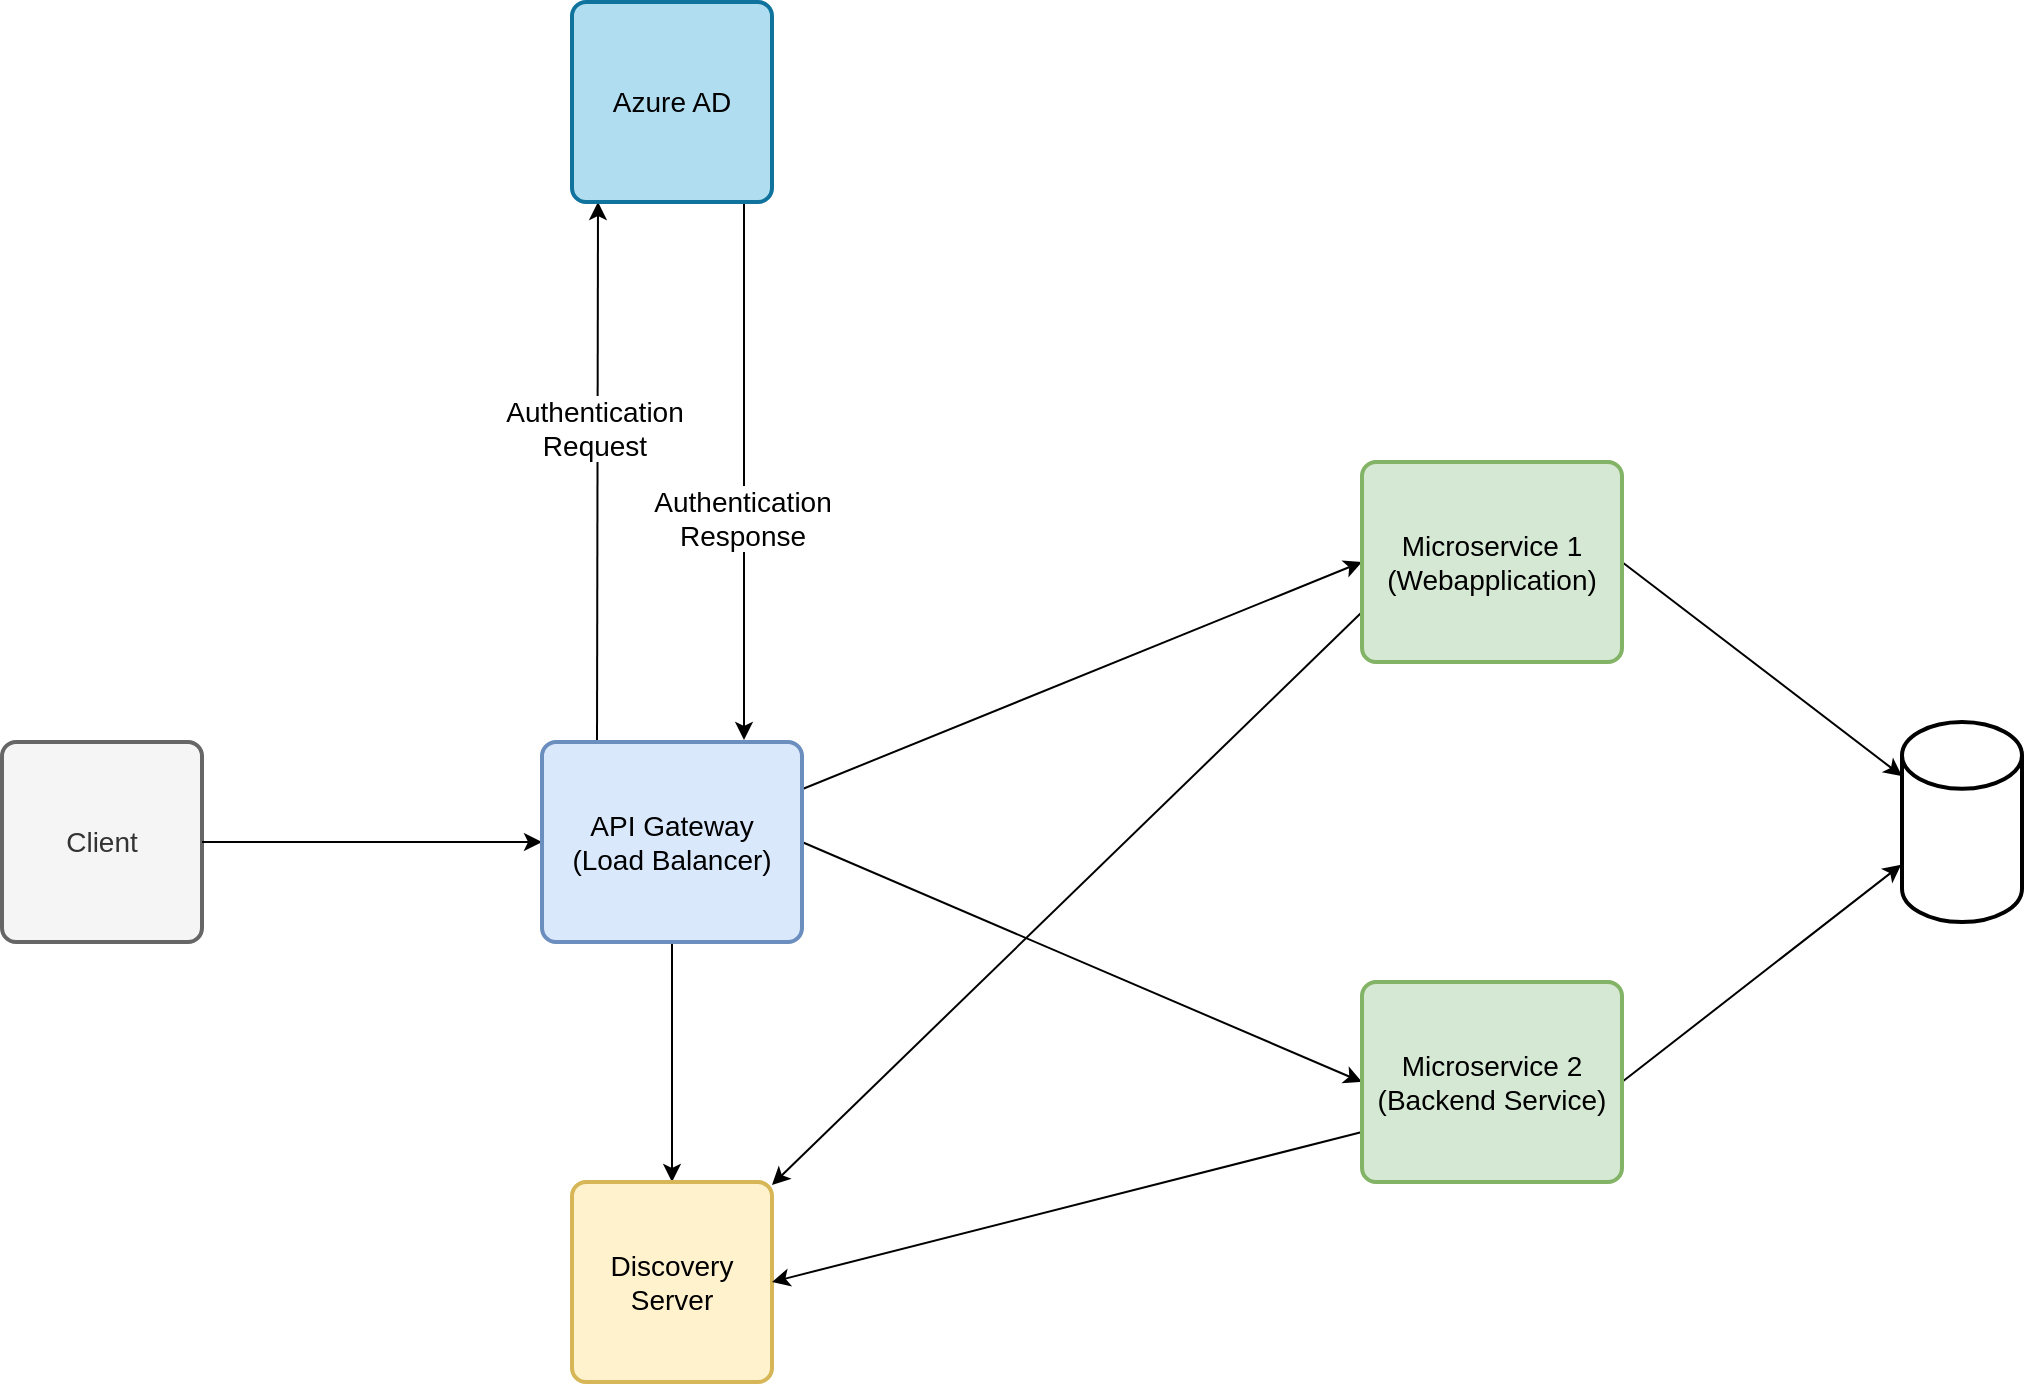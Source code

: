 <mxfile version="20.8.3" type="github">
  <diagram id="coNlutR0dNUi-2ot5q4t" name="Page-1">
    <mxGraphModel dx="1050" dy="1649" grid="1" gridSize="10" guides="1" tooltips="1" connect="1" arrows="1" fold="1" page="1" pageScale="1" pageWidth="850" pageHeight="1100" math="0" shadow="0">
      <root>
        <mxCell id="0" />
        <mxCell id="1" parent="0" />
        <mxCell id="_L3PoctCvsZCvmZVb6Lw-1" value="&lt;font style=&quot;font-size: 14px;&quot;&gt;Client&lt;/font&gt;" style="rounded=1;whiteSpace=wrap;html=1;absoluteArcSize=1;arcSize=14;strokeWidth=2;fillColor=#f5f5f5;fontColor=#333333;strokeColor=#666666;" parent="1" vertex="1">
          <mxGeometry x="210" y="230" width="100" height="100" as="geometry" />
        </mxCell>
        <mxCell id="_L3PoctCvsZCvmZVb6Lw-4" value="" style="endArrow=classic;html=1;rounded=0;exitX=1;exitY=0.5;exitDx=0;exitDy=0;entryX=0;entryY=0.5;entryDx=0;entryDy=0;" parent="1" source="_L3PoctCvsZCvmZVb6Lw-1" target="_L3PoctCvsZCvmZVb6Lw-5" edge="1">
          <mxGeometry width="50" height="50" relative="1" as="geometry">
            <mxPoint x="470" y="390" as="sourcePoint" />
            <mxPoint x="520" y="340" as="targetPoint" />
          </mxGeometry>
        </mxCell>
        <mxCell id="_L3PoctCvsZCvmZVb6Lw-7" style="edgeStyle=orthogonalEdgeStyle;rounded=0;orthogonalLoop=1;jettySize=auto;html=1;entryX=0.5;entryY=0;entryDx=0;entryDy=0;fontSize=14;" parent="1" source="_L3PoctCvsZCvmZVb6Lw-5" target="_L3PoctCvsZCvmZVb6Lw-6" edge="1">
          <mxGeometry relative="1" as="geometry" />
        </mxCell>
        <mxCell id="zdB63VuStM-wEihZcy6S-3" style="rounded=0;orthogonalLoop=1;jettySize=auto;html=1;entryX=0;entryY=0.5;entryDx=0;entryDy=0;fontSize=14;" edge="1" parent="1" source="_L3PoctCvsZCvmZVb6Lw-5" target="zdB63VuStM-wEihZcy6S-2">
          <mxGeometry relative="1" as="geometry" />
        </mxCell>
        <mxCell id="zdB63VuStM-wEihZcy6S-4" style="edgeStyle=none;rounded=0;orthogonalLoop=1;jettySize=auto;html=1;exitX=1;exitY=0.5;exitDx=0;exitDy=0;entryX=0;entryY=0.5;entryDx=0;entryDy=0;fontSize=14;" edge="1" parent="1" source="_L3PoctCvsZCvmZVb6Lw-5" target="zdB63VuStM-wEihZcy6S-1">
          <mxGeometry relative="1" as="geometry" />
        </mxCell>
        <mxCell id="zdB63VuStM-wEihZcy6S-9" style="edgeStyle=none;rounded=0;orthogonalLoop=1;jettySize=auto;html=1;exitX=0.25;exitY=0;exitDx=0;exitDy=0;entryX=0.25;entryY=1;entryDx=0;entryDy=0;fontSize=14;" edge="1" parent="1">
          <mxGeometry relative="1" as="geometry">
            <mxPoint x="507.5" y="230" as="sourcePoint" />
            <mxPoint x="508" y="-40" as="targetPoint" />
          </mxGeometry>
        </mxCell>
        <mxCell id="zdB63VuStM-wEihZcy6S-11" value="Authentication&lt;br&gt;Request" style="edgeLabel;html=1;align=center;verticalAlign=middle;resizable=0;points=[];fontSize=14;" vertex="1" connectable="0" parent="zdB63VuStM-wEihZcy6S-9">
          <mxGeometry x="0.164" y="2" relative="1" as="geometry">
            <mxPoint as="offset" />
          </mxGeometry>
        </mxCell>
        <mxCell id="_L3PoctCvsZCvmZVb6Lw-5" value="&lt;font style=&quot;font-size: 14px;&quot;&gt;API Gateway&lt;br&gt;(Load Balancer)&lt;/font&gt;" style="rounded=1;whiteSpace=wrap;html=1;absoluteArcSize=1;arcSize=14;strokeWidth=2;fillColor=#dae8fc;strokeColor=#6c8ebf;" parent="1" vertex="1">
          <mxGeometry x="480" y="230" width="130" height="100" as="geometry" />
        </mxCell>
        <mxCell id="_L3PoctCvsZCvmZVb6Lw-6" value="Discovery Server" style="rounded=1;whiteSpace=wrap;html=1;absoluteArcSize=1;arcSize=14;strokeWidth=2;fontSize=14;fillColor=#fff2cc;strokeColor=#d6b656;" parent="1" vertex="1">
          <mxGeometry x="495" y="450" width="100" height="100" as="geometry" />
        </mxCell>
        <mxCell id="zdB63VuStM-wEihZcy6S-5" style="edgeStyle=none;rounded=0;orthogonalLoop=1;jettySize=auto;html=1;exitX=0;exitY=0.75;exitDx=0;exitDy=0;entryX=1;entryY=0.5;entryDx=0;entryDy=0;fontSize=14;" edge="1" parent="1" source="zdB63VuStM-wEihZcy6S-1" target="_L3PoctCvsZCvmZVb6Lw-6">
          <mxGeometry relative="1" as="geometry" />
        </mxCell>
        <mxCell id="zdB63VuStM-wEihZcy6S-15" style="edgeStyle=none;rounded=0;orthogonalLoop=1;jettySize=auto;html=1;exitX=1;exitY=0.5;exitDx=0;exitDy=0;entryX=-0.007;entryY=0.714;entryDx=0;entryDy=0;entryPerimeter=0;fontSize=14;" edge="1" parent="1" source="zdB63VuStM-wEihZcy6S-1" target="zdB63VuStM-wEihZcy6S-13">
          <mxGeometry relative="1" as="geometry" />
        </mxCell>
        <mxCell id="zdB63VuStM-wEihZcy6S-1" value="&lt;span style=&quot;font-size: 14px;&quot;&gt;Microservice 2&lt;br&gt;(Backend Service)&lt;br&gt;&lt;/span&gt;" style="rounded=1;whiteSpace=wrap;html=1;absoluteArcSize=1;arcSize=14;strokeWidth=2;fillColor=#d5e8d4;strokeColor=#82b366;" vertex="1" parent="1">
          <mxGeometry x="890" y="350" width="130" height="100" as="geometry" />
        </mxCell>
        <mxCell id="zdB63VuStM-wEihZcy6S-6" style="edgeStyle=none;rounded=0;orthogonalLoop=1;jettySize=auto;html=1;exitX=0;exitY=0.75;exitDx=0;exitDy=0;fontSize=14;" edge="1" parent="1" source="zdB63VuStM-wEihZcy6S-2" target="_L3PoctCvsZCvmZVb6Lw-6">
          <mxGeometry relative="1" as="geometry" />
        </mxCell>
        <mxCell id="zdB63VuStM-wEihZcy6S-14" style="edgeStyle=none;rounded=0;orthogonalLoop=1;jettySize=auto;html=1;exitX=1;exitY=0.5;exitDx=0;exitDy=0;fontSize=14;" edge="1" parent="1" source="zdB63VuStM-wEihZcy6S-2" target="zdB63VuStM-wEihZcy6S-13">
          <mxGeometry relative="1" as="geometry" />
        </mxCell>
        <mxCell id="zdB63VuStM-wEihZcy6S-2" value="&lt;span style=&quot;font-size: 14px;&quot;&gt;Microservice 1 (Webapplication)&lt;/span&gt;" style="rounded=1;whiteSpace=wrap;html=1;absoluteArcSize=1;arcSize=14;strokeWidth=2;fillColor=#d5e8d4;strokeColor=#82b366;" vertex="1" parent="1">
          <mxGeometry x="890" y="90" width="130" height="100" as="geometry" />
        </mxCell>
        <mxCell id="zdB63VuStM-wEihZcy6S-10" style="edgeStyle=none;rounded=0;orthogonalLoop=1;jettySize=auto;html=1;entryX=0.5;entryY=0;entryDx=0;entryDy=0;fontSize=14;" edge="1" parent="1">
          <mxGeometry relative="1" as="geometry">
            <mxPoint x="581" y="-41" as="sourcePoint" />
            <mxPoint x="581" y="229" as="targetPoint" />
            <Array as="points">
              <mxPoint x="581" y="89" />
            </Array>
          </mxGeometry>
        </mxCell>
        <mxCell id="zdB63VuStM-wEihZcy6S-12" value="Authentication&lt;br&gt;Response" style="edgeLabel;html=1;align=center;verticalAlign=middle;resizable=0;points=[];fontSize=14;" vertex="1" connectable="0" parent="zdB63VuStM-wEihZcy6S-10">
          <mxGeometry x="0.176" y="-1" relative="1" as="geometry">
            <mxPoint as="offset" />
          </mxGeometry>
        </mxCell>
        <mxCell id="zdB63VuStM-wEihZcy6S-8" value="Azure AD" style="rounded=1;whiteSpace=wrap;html=1;absoluteArcSize=1;arcSize=14;strokeWidth=2;fontSize=14;fillColor=#b1ddf0;strokeColor=#10739e;" vertex="1" parent="1">
          <mxGeometry x="495" y="-140" width="100" height="100" as="geometry" />
        </mxCell>
        <mxCell id="zdB63VuStM-wEihZcy6S-13" value="" style="strokeWidth=2;html=1;shape=mxgraph.flowchart.database;whiteSpace=wrap;fontSize=14;" vertex="1" parent="1">
          <mxGeometry x="1160" y="220" width="60" height="100" as="geometry" />
        </mxCell>
      </root>
    </mxGraphModel>
  </diagram>
</mxfile>
